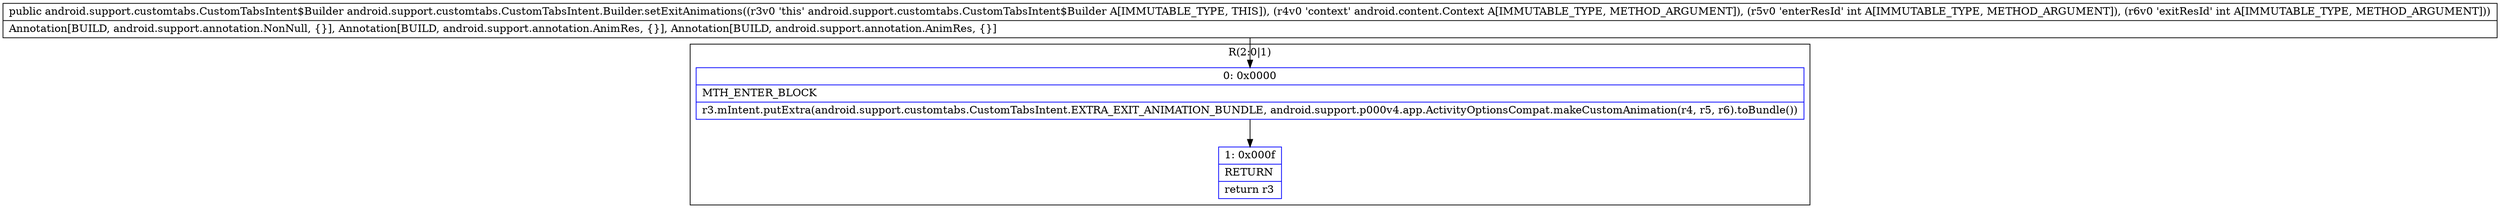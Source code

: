 digraph "CFG forandroid.support.customtabs.CustomTabsIntent.Builder.setExitAnimations(Landroid\/content\/Context;II)Landroid\/support\/customtabs\/CustomTabsIntent$Builder;" {
subgraph cluster_Region_692475492 {
label = "R(2:0|1)";
node [shape=record,color=blue];
Node_0 [shape=record,label="{0\:\ 0x0000|MTH_ENTER_BLOCK\l|r3.mIntent.putExtra(android.support.customtabs.CustomTabsIntent.EXTRA_EXIT_ANIMATION_BUNDLE, android.support.p000v4.app.ActivityOptionsCompat.makeCustomAnimation(r4, r5, r6).toBundle())\l}"];
Node_1 [shape=record,label="{1\:\ 0x000f|RETURN\l|return r3\l}"];
}
MethodNode[shape=record,label="{public android.support.customtabs.CustomTabsIntent$Builder android.support.customtabs.CustomTabsIntent.Builder.setExitAnimations((r3v0 'this' android.support.customtabs.CustomTabsIntent$Builder A[IMMUTABLE_TYPE, THIS]), (r4v0 'context' android.content.Context A[IMMUTABLE_TYPE, METHOD_ARGUMENT]), (r5v0 'enterResId' int A[IMMUTABLE_TYPE, METHOD_ARGUMENT]), (r6v0 'exitResId' int A[IMMUTABLE_TYPE, METHOD_ARGUMENT]))  | Annotation[BUILD, android.support.annotation.NonNull, \{\}], Annotation[BUILD, android.support.annotation.AnimRes, \{\}], Annotation[BUILD, android.support.annotation.AnimRes, \{\}]\l}"];
MethodNode -> Node_0;
Node_0 -> Node_1;
}

